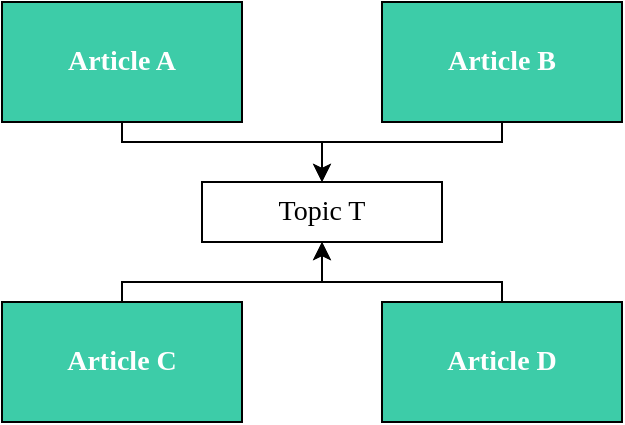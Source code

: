 <mxfile version="19.0.3" type="device"><diagram id="4uHPbL5fgGWRH_RetU_8" name="Page-1"><mxGraphModel dx="1038" dy="649" grid="1" gridSize="10" guides="1" tooltips="1" connect="1" arrows="1" fold="0" page="1" pageScale="1" pageWidth="850" pageHeight="1100" math="0" shadow="0"><root><mxCell id="0"/><mxCell id="1" parent="0"/><mxCell id="aGT5PehBE_rPFUHjBU8b-1" style="edgeStyle=orthogonalEdgeStyle;rounded=0;orthogonalLoop=1;jettySize=auto;html=1;entryX=0.5;entryY=0;entryDx=0;entryDy=0;fontFamily=Work Sans;fontSize=14;" parent="1" source="aGT5PehBE_rPFUHjBU8b-2" target="aGT5PehBE_rPFUHjBU8b-10" edge="1"><mxGeometry relative="1" as="geometry"><Array as="points"><mxPoint x="70" y="80"/><mxPoint x="170" y="80"/></Array></mxGeometry></mxCell><mxCell id="aGT5PehBE_rPFUHjBU8b-2" value="Article A" style="rounded=0;whiteSpace=wrap;html=1;fillColor=#3DCCA8;strokeColor=#000000;fontStyle=1;fontFamily=Work Sans;fontSize=14;fontColor=#FFFFFF;" parent="1" vertex="1"><mxGeometry x="10" y="10" width="120" height="60" as="geometry"/></mxCell><mxCell id="aGT5PehBE_rPFUHjBU8b-3" style="edgeStyle=orthogonalEdgeStyle;rounded=0;orthogonalLoop=1;jettySize=auto;html=1;entryX=0.5;entryY=0;entryDx=0;entryDy=0;fontFamily=Work Sans;fontSize=14;" parent="1" source="aGT5PehBE_rPFUHjBU8b-4" target="aGT5PehBE_rPFUHjBU8b-10" edge="1"><mxGeometry relative="1" as="geometry"><Array as="points"><mxPoint x="260" y="80"/><mxPoint x="170" y="80"/></Array></mxGeometry></mxCell><mxCell id="aGT5PehBE_rPFUHjBU8b-4" value="Article B" style="rounded=0;whiteSpace=wrap;html=1;fillColor=#3DCCA8;strokeColor=#000000;fontStyle=1;fontFamily=Work Sans;fontSize=14;fontColor=#FFFFFF;" parent="1" vertex="1"><mxGeometry x="200" y="10" width="120" height="60" as="geometry"/></mxCell><mxCell id="aGT5PehBE_rPFUHjBU8b-5" style="edgeStyle=orthogonalEdgeStyle;rounded=0;orthogonalLoop=1;jettySize=auto;html=1;entryX=0.5;entryY=1;entryDx=0;entryDy=0;fontFamily=Work Sans;fontSize=14;" parent="1" source="aGT5PehBE_rPFUHjBU8b-6" target="aGT5PehBE_rPFUHjBU8b-10" edge="1"><mxGeometry relative="1" as="geometry"><Array as="points"><mxPoint x="70" y="150"/><mxPoint x="170" y="150"/></Array></mxGeometry></mxCell><mxCell id="aGT5PehBE_rPFUHjBU8b-6" value="Article C" style="rounded=0;whiteSpace=wrap;html=1;fillColor=#3DCCA8;strokeColor=#000000;fontStyle=1;fontFamily=Work Sans;fontSize=14;fontColor=#FFFFFF;" parent="1" vertex="1"><mxGeometry x="10" y="160" width="120" height="60" as="geometry"/></mxCell><mxCell id="aGT5PehBE_rPFUHjBU8b-7" value="Article D" style="rounded=0;whiteSpace=wrap;html=1;fillColor=#d5e8d4;strokeColor=#82b366;fontFamily=Work Sans;fontSize=14;" parent="1" vertex="1"><mxGeometry x="200" y="160" width="120" height="60" as="geometry"/></mxCell><mxCell id="aGT5PehBE_rPFUHjBU8b-8" style="edgeStyle=orthogonalEdgeStyle;rounded=0;orthogonalLoop=1;jettySize=auto;html=1;entryX=0.5;entryY=1;entryDx=0;entryDy=0;fontFamily=Work Sans;fontSize=14;" parent="1" source="aGT5PehBE_rPFUHjBU8b-9" target="aGT5PehBE_rPFUHjBU8b-10" edge="1"><mxGeometry relative="1" as="geometry"><Array as="points"><mxPoint x="260" y="150"/><mxPoint x="170" y="150"/></Array></mxGeometry></mxCell><mxCell id="aGT5PehBE_rPFUHjBU8b-9" value="Article D" style="rounded=0;whiteSpace=wrap;html=1;fillColor=#3DCCA8;strokeColor=#000000;fontStyle=1;fontFamily=Work Sans;fontSize=14;fontColor=#FFFFFF;" parent="1" vertex="1"><mxGeometry x="200" y="160" width="120" height="60" as="geometry"/></mxCell><mxCell id="aGT5PehBE_rPFUHjBU8b-10" value="Topic T" style="rounded=0;whiteSpace=wrap;html=1;fontFamily=Work Sans;fontSize=14;" parent="1" vertex="1"><mxGeometry x="110" y="100" width="120" height="30" as="geometry"/></mxCell></root></mxGraphModel></diagram></mxfile>